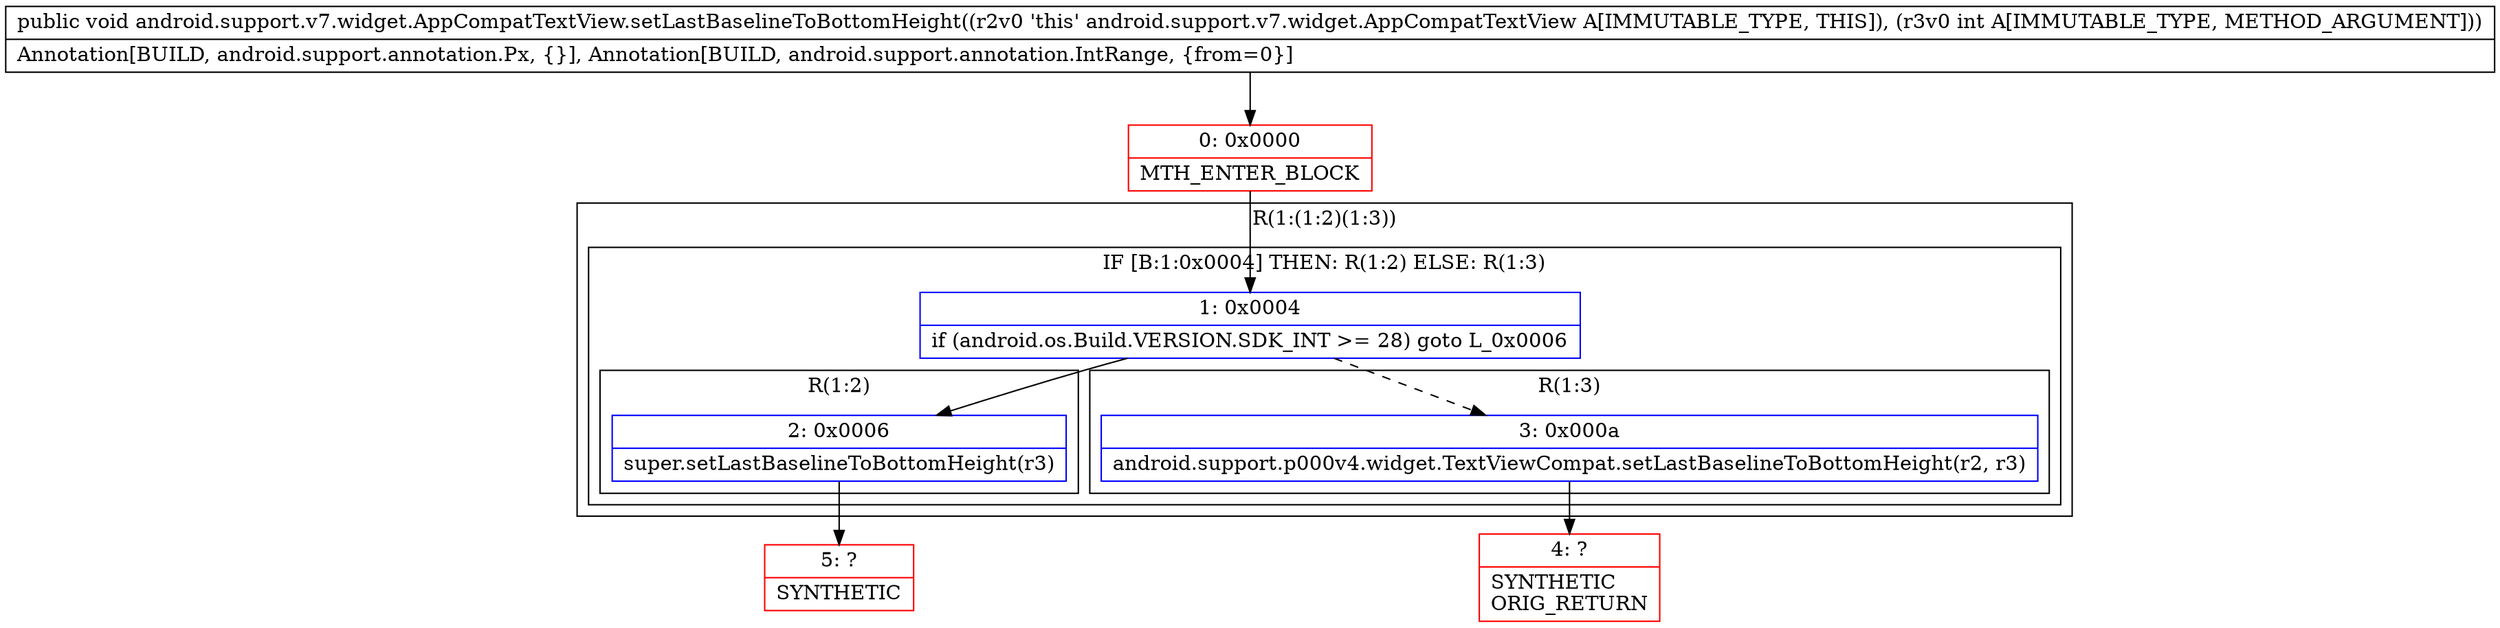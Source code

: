 digraph "CFG forandroid.support.v7.widget.AppCompatTextView.setLastBaselineToBottomHeight(I)V" {
subgraph cluster_Region_1675521906 {
label = "R(1:(1:2)(1:3))";
node [shape=record,color=blue];
subgraph cluster_IfRegion_687577255 {
label = "IF [B:1:0x0004] THEN: R(1:2) ELSE: R(1:3)";
node [shape=record,color=blue];
Node_1 [shape=record,label="{1\:\ 0x0004|if (android.os.Build.VERSION.SDK_INT \>= 28) goto L_0x0006\l}"];
subgraph cluster_Region_1198642893 {
label = "R(1:2)";
node [shape=record,color=blue];
Node_2 [shape=record,label="{2\:\ 0x0006|super.setLastBaselineToBottomHeight(r3)\l}"];
}
subgraph cluster_Region_363342232 {
label = "R(1:3)";
node [shape=record,color=blue];
Node_3 [shape=record,label="{3\:\ 0x000a|android.support.p000v4.widget.TextViewCompat.setLastBaselineToBottomHeight(r2, r3)\l}"];
}
}
}
Node_0 [shape=record,color=red,label="{0\:\ 0x0000|MTH_ENTER_BLOCK\l}"];
Node_4 [shape=record,color=red,label="{4\:\ ?|SYNTHETIC\lORIG_RETURN\l}"];
Node_5 [shape=record,color=red,label="{5\:\ ?|SYNTHETIC\l}"];
MethodNode[shape=record,label="{public void android.support.v7.widget.AppCompatTextView.setLastBaselineToBottomHeight((r2v0 'this' android.support.v7.widget.AppCompatTextView A[IMMUTABLE_TYPE, THIS]), (r3v0 int A[IMMUTABLE_TYPE, METHOD_ARGUMENT]))  | Annotation[BUILD, android.support.annotation.Px, \{\}], Annotation[BUILD, android.support.annotation.IntRange, \{from=0\}]\l}"];
MethodNode -> Node_0;
Node_1 -> Node_2;
Node_1 -> Node_3[style=dashed];
Node_2 -> Node_5;
Node_3 -> Node_4;
Node_0 -> Node_1;
}

